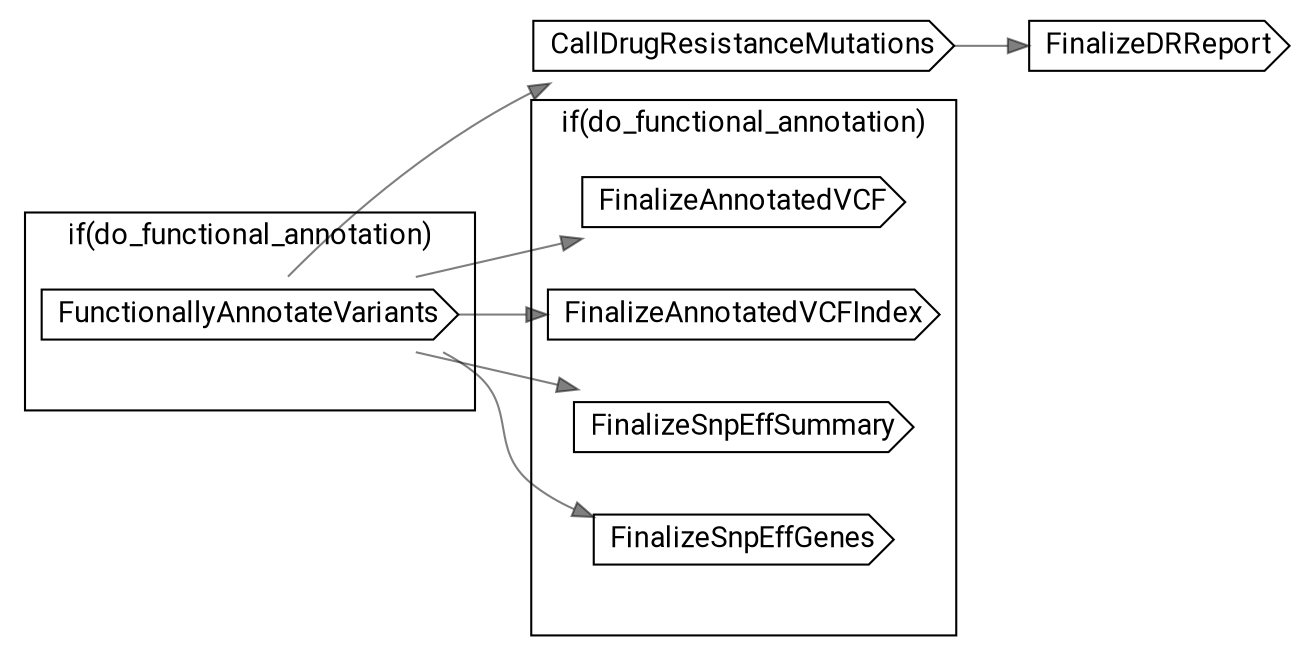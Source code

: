 // ONTPfTypeDrugResistanceMarkers
digraph {
	compound=true rankdir=LR
	node [fontname=Roboto]
	edge [color="#00000080"]
	subgraph "cluster-if-L36C5" {
		fontname=Roboto label="if(do_functional_annotation)" rank=same
		"call-FunctionallyAnnotateVariants" [label=FunctionallyAnnotateVariants shape=cds]
		"if-L36C5" [label="" height=0 margin=0 style=invis width=0]
	}
	"call-CallDrugResistanceMutations" [label=CallDrugResistanceMutations shape=cds]
	"call-FinalizeDRReport" [label=FinalizeDRReport shape=cds]
	subgraph "cluster-if-L51C5" {
		fontname=Roboto label="if(do_functional_annotation)" rank=same
		"call-FinalizeAnnotatedVCF" [label=FinalizeAnnotatedVCF shape=cds]
		"call-FinalizeAnnotatedVCFIndex" [label=FinalizeAnnotatedVCFIndex shape=cds]
		"call-FinalizeSnpEffSummary" [label=FinalizeSnpEffSummary shape=cds]
		"call-FinalizeSnpEffGenes" [label=FinalizeSnpEffGenes shape=cds]
		"if-L51C5" [label="" height=0 margin=0 style=invis width=0]
	}
	"call-FunctionallyAnnotateVariants" -> "call-CallDrugResistanceMutations"
	"call-CallDrugResistanceMutations" -> "call-FinalizeDRReport"
	"call-FunctionallyAnnotateVariants" -> "call-FinalizeAnnotatedVCF"
	"call-FunctionallyAnnotateVariants" -> "call-FinalizeAnnotatedVCFIndex"
	"call-FunctionallyAnnotateVariants" -> "call-FinalizeSnpEffSummary"
	"call-FunctionallyAnnotateVariants" -> "call-FinalizeSnpEffGenes"
}
